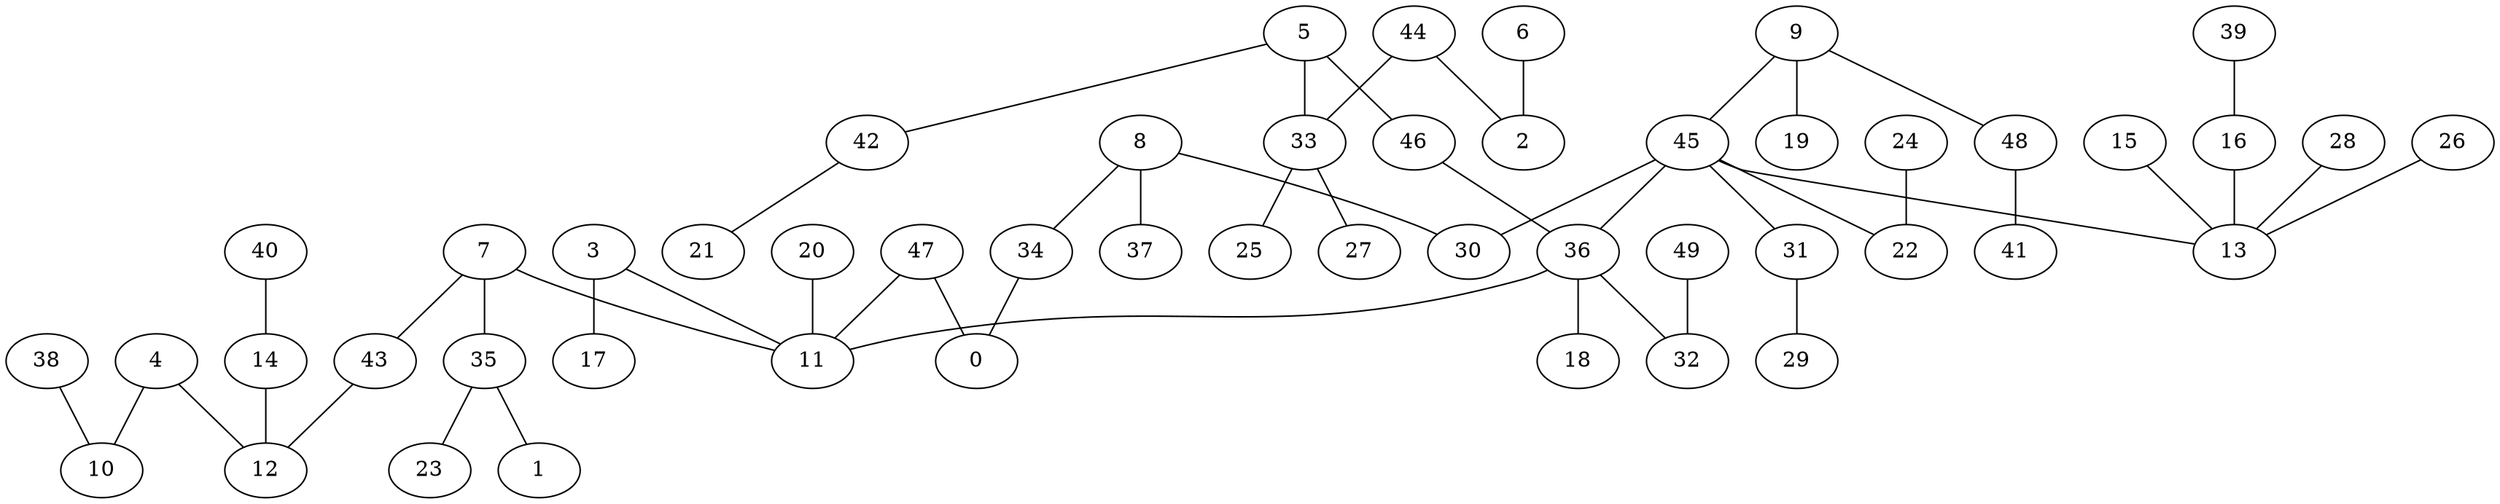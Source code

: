 digraph GG_graph {

subgraph G_graph {
edge [color = black]
"38" -> "10" [dir = none]
"24" -> "22" [dir = none]
"34" -> "0" [dir = none]
"14" -> "12" [dir = none]
"8" -> "37" [dir = none]
"8" -> "30" [dir = none]
"20" -> "11" [dir = none]
"40" -> "14" [dir = none]
"43" -> "12" [dir = none]
"35" -> "23" [dir = none]
"35" -> "1" [dir = none]
"31" -> "29" [dir = none]
"28" -> "13" [dir = none]
"46" -> "36" [dir = none]
"7" -> "35" [dir = none]
"7" -> "43" [dir = none]
"7" -> "11" [dir = none]
"47" -> "0" [dir = none]
"47" -> "11" [dir = none]
"16" -> "13" [dir = none]
"5" -> "42" [dir = none]
"5" -> "33" [dir = none]
"5" -> "46" [dir = none]
"26" -> "13" [dir = none]
"6" -> "2" [dir = none]
"3" -> "17" [dir = none]
"3" -> "11" [dir = none]
"45" -> "31" [dir = none]
"45" -> "13" [dir = none]
"45" -> "22" [dir = none]
"45" -> "30" [dir = none]
"45" -> "36" [dir = none]
"15" -> "13" [dir = none]
"39" -> "16" [dir = none]
"48" -> "41" [dir = none]
"33" -> "27" [dir = none]
"33" -> "25" [dir = none]
"44" -> "2" [dir = none]
"44" -> "33" [dir = none]
"36" -> "18" [dir = none]
"36" -> "32" [dir = none]
"36" -> "11" [dir = none]
"9" -> "48" [dir = none]
"9" -> "19" [dir = none]
"9" -> "45" [dir = none]
"4" -> "10" [dir = none]
"4" -> "12" [dir = none]
"49" -> "32" [dir = none]
"42" -> "21" [dir = none]
"8" -> "34" [dir = none]
}

}
